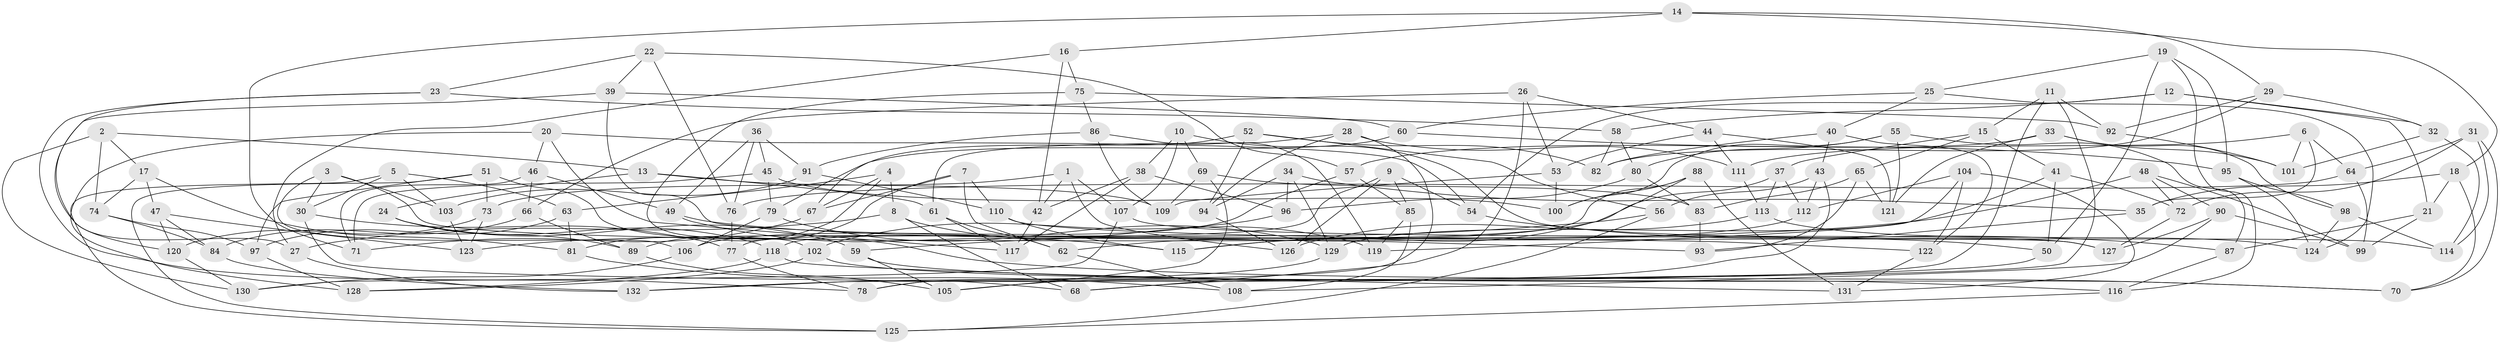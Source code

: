 // coarse degree distribution, {6: 0.010638297872340425, 9: 0.031914893617021274, 4: 0.8617021276595744, 10: 0.02127659574468085, 11: 0.010638297872340425, 8: 0.02127659574468085, 2: 0.010638297872340425, 12: 0.010638297872340425, 3: 0.02127659574468085}
// Generated by graph-tools (version 1.1) at 2025/54/03/04/25 22:54:04]
// undirected, 132 vertices, 264 edges
graph export_dot {
  node [color=gray90,style=filled];
  1;
  2;
  3;
  4;
  5;
  6;
  7;
  8;
  9;
  10;
  11;
  12;
  13;
  14;
  15;
  16;
  17;
  18;
  19;
  20;
  21;
  22;
  23;
  24;
  25;
  26;
  27;
  28;
  29;
  30;
  31;
  32;
  33;
  34;
  35;
  36;
  37;
  38;
  39;
  40;
  41;
  42;
  43;
  44;
  45;
  46;
  47;
  48;
  49;
  50;
  51;
  52;
  53;
  54;
  55;
  56;
  57;
  58;
  59;
  60;
  61;
  62;
  63;
  64;
  65;
  66;
  67;
  68;
  69;
  70;
  71;
  72;
  73;
  74;
  75;
  76;
  77;
  78;
  79;
  80;
  81;
  82;
  83;
  84;
  85;
  86;
  87;
  88;
  89;
  90;
  91;
  92;
  93;
  94;
  95;
  96;
  97;
  98;
  99;
  100;
  101;
  102;
  103;
  104;
  105;
  106;
  107;
  108;
  109;
  110;
  111;
  112;
  113;
  114;
  115;
  116;
  117;
  118;
  119;
  120;
  121;
  122;
  123;
  124;
  125;
  126;
  127;
  128;
  129;
  130;
  131;
  132;
  1 -- 73;
  1 -- 126;
  1 -- 107;
  1 -- 42;
  2 -- 130;
  2 -- 13;
  2 -- 17;
  2 -- 74;
  3 -- 30;
  3 -- 106;
  3 -- 103;
  3 -- 127;
  4 -- 8;
  4 -- 63;
  4 -- 67;
  4 -- 81;
  5 -- 30;
  5 -- 63;
  5 -- 103;
  5 -- 125;
  6 -- 111;
  6 -- 35;
  6 -- 101;
  6 -- 64;
  7 -- 62;
  7 -- 67;
  7 -- 89;
  7 -- 110;
  8 -- 27;
  8 -- 68;
  8 -- 119;
  9 -- 85;
  9 -- 54;
  9 -- 77;
  9 -- 126;
  10 -- 114;
  10 -- 107;
  10 -- 38;
  10 -- 69;
  11 -- 15;
  11 -- 78;
  11 -- 132;
  11 -- 92;
  12 -- 54;
  12 -- 58;
  12 -- 21;
  12 -- 32;
  13 -- 109;
  13 -- 61;
  13 -- 24;
  14 -- 18;
  14 -- 16;
  14 -- 71;
  14 -- 29;
  15 -- 41;
  15 -- 65;
  15 -- 37;
  16 -- 27;
  16 -- 75;
  16 -- 42;
  17 -- 74;
  17 -- 47;
  17 -- 81;
  18 -- 70;
  18 -- 21;
  18 -- 35;
  19 -- 50;
  19 -- 95;
  19 -- 116;
  19 -- 25;
  20 -- 128;
  20 -- 117;
  20 -- 46;
  20 -- 54;
  21 -- 87;
  21 -- 99;
  22 -- 23;
  22 -- 39;
  22 -- 57;
  22 -- 76;
  23 -- 78;
  23 -- 27;
  23 -- 58;
  24 -- 59;
  24 -- 118;
  24 -- 89;
  25 -- 124;
  25 -- 60;
  25 -- 40;
  26 -- 53;
  26 -- 44;
  26 -- 66;
  26 -- 68;
  27 -- 132;
  28 -- 111;
  28 -- 78;
  28 -- 61;
  28 -- 94;
  29 -- 92;
  29 -- 82;
  29 -- 32;
  30 -- 77;
  30 -- 68;
  31 -- 70;
  31 -- 114;
  31 -- 64;
  31 -- 72;
  32 -- 114;
  32 -- 101;
  33 -- 57;
  33 -- 98;
  33 -- 121;
  33 -- 101;
  34 -- 94;
  34 -- 129;
  34 -- 35;
  34 -- 96;
  35 -- 93;
  36 -- 91;
  36 -- 45;
  36 -- 76;
  36 -- 49;
  37 -- 112;
  37 -- 62;
  37 -- 113;
  38 -- 42;
  38 -- 117;
  38 -- 96;
  39 -- 120;
  39 -- 60;
  39 -- 93;
  40 -- 43;
  40 -- 82;
  40 -- 122;
  41 -- 72;
  41 -- 129;
  41 -- 50;
  42 -- 117;
  43 -- 112;
  43 -- 56;
  43 -- 105;
  44 -- 121;
  44 -- 53;
  44 -- 111;
  45 -- 100;
  45 -- 79;
  45 -- 71;
  46 -- 66;
  46 -- 71;
  46 -- 49;
  47 -- 120;
  47 -- 123;
  47 -- 84;
  48 -- 72;
  48 -- 99;
  48 -- 123;
  48 -- 90;
  49 -- 50;
  49 -- 115;
  50 -- 68;
  51 -- 70;
  51 -- 73;
  51 -- 125;
  51 -- 97;
  52 -- 94;
  52 -- 56;
  52 -- 82;
  52 -- 67;
  53 -- 109;
  53 -- 100;
  54 -- 87;
  55 -- 100;
  55 -- 87;
  55 -- 121;
  55 -- 80;
  56 -- 59;
  56 -- 125;
  57 -- 106;
  57 -- 85;
  58 -- 80;
  58 -- 82;
  59 -- 105;
  59 -- 70;
  60 -- 79;
  60 -- 95;
  61 -- 117;
  61 -- 62;
  62 -- 108;
  63 -- 81;
  63 -- 97;
  64 -- 76;
  64 -- 99;
  65 -- 121;
  65 -- 93;
  65 -- 83;
  66 -- 89;
  66 -- 84;
  67 -- 71;
  69 -- 83;
  69 -- 105;
  69 -- 109;
  72 -- 127;
  73 -- 120;
  73 -- 123;
  74 -- 84;
  74 -- 97;
  75 -- 92;
  75 -- 86;
  75 -- 102;
  76 -- 77;
  77 -- 78;
  79 -- 106;
  79 -- 129;
  80 -- 96;
  80 -- 83;
  81 -- 108;
  83 -- 93;
  84 -- 132;
  85 -- 108;
  85 -- 119;
  86 -- 109;
  86 -- 119;
  86 -- 91;
  87 -- 116;
  88 -- 118;
  88 -- 131;
  88 -- 100;
  88 -- 115;
  89 -- 105;
  90 -- 127;
  90 -- 108;
  90 -- 99;
  91 -- 103;
  91 -- 110;
  92 -- 101;
  94 -- 126;
  95 -- 98;
  95 -- 124;
  96 -- 102;
  97 -- 128;
  98 -- 124;
  98 -- 114;
  102 -- 128;
  102 -- 116;
  103 -- 123;
  104 -- 122;
  104 -- 131;
  104 -- 112;
  104 -- 119;
  106 -- 130;
  107 -- 130;
  107 -- 127;
  110 -- 122;
  110 -- 115;
  111 -- 113;
  112 -- 115;
  113 -- 126;
  113 -- 124;
  116 -- 125;
  118 -- 128;
  118 -- 131;
  120 -- 130;
  122 -- 131;
  129 -- 132;
}
